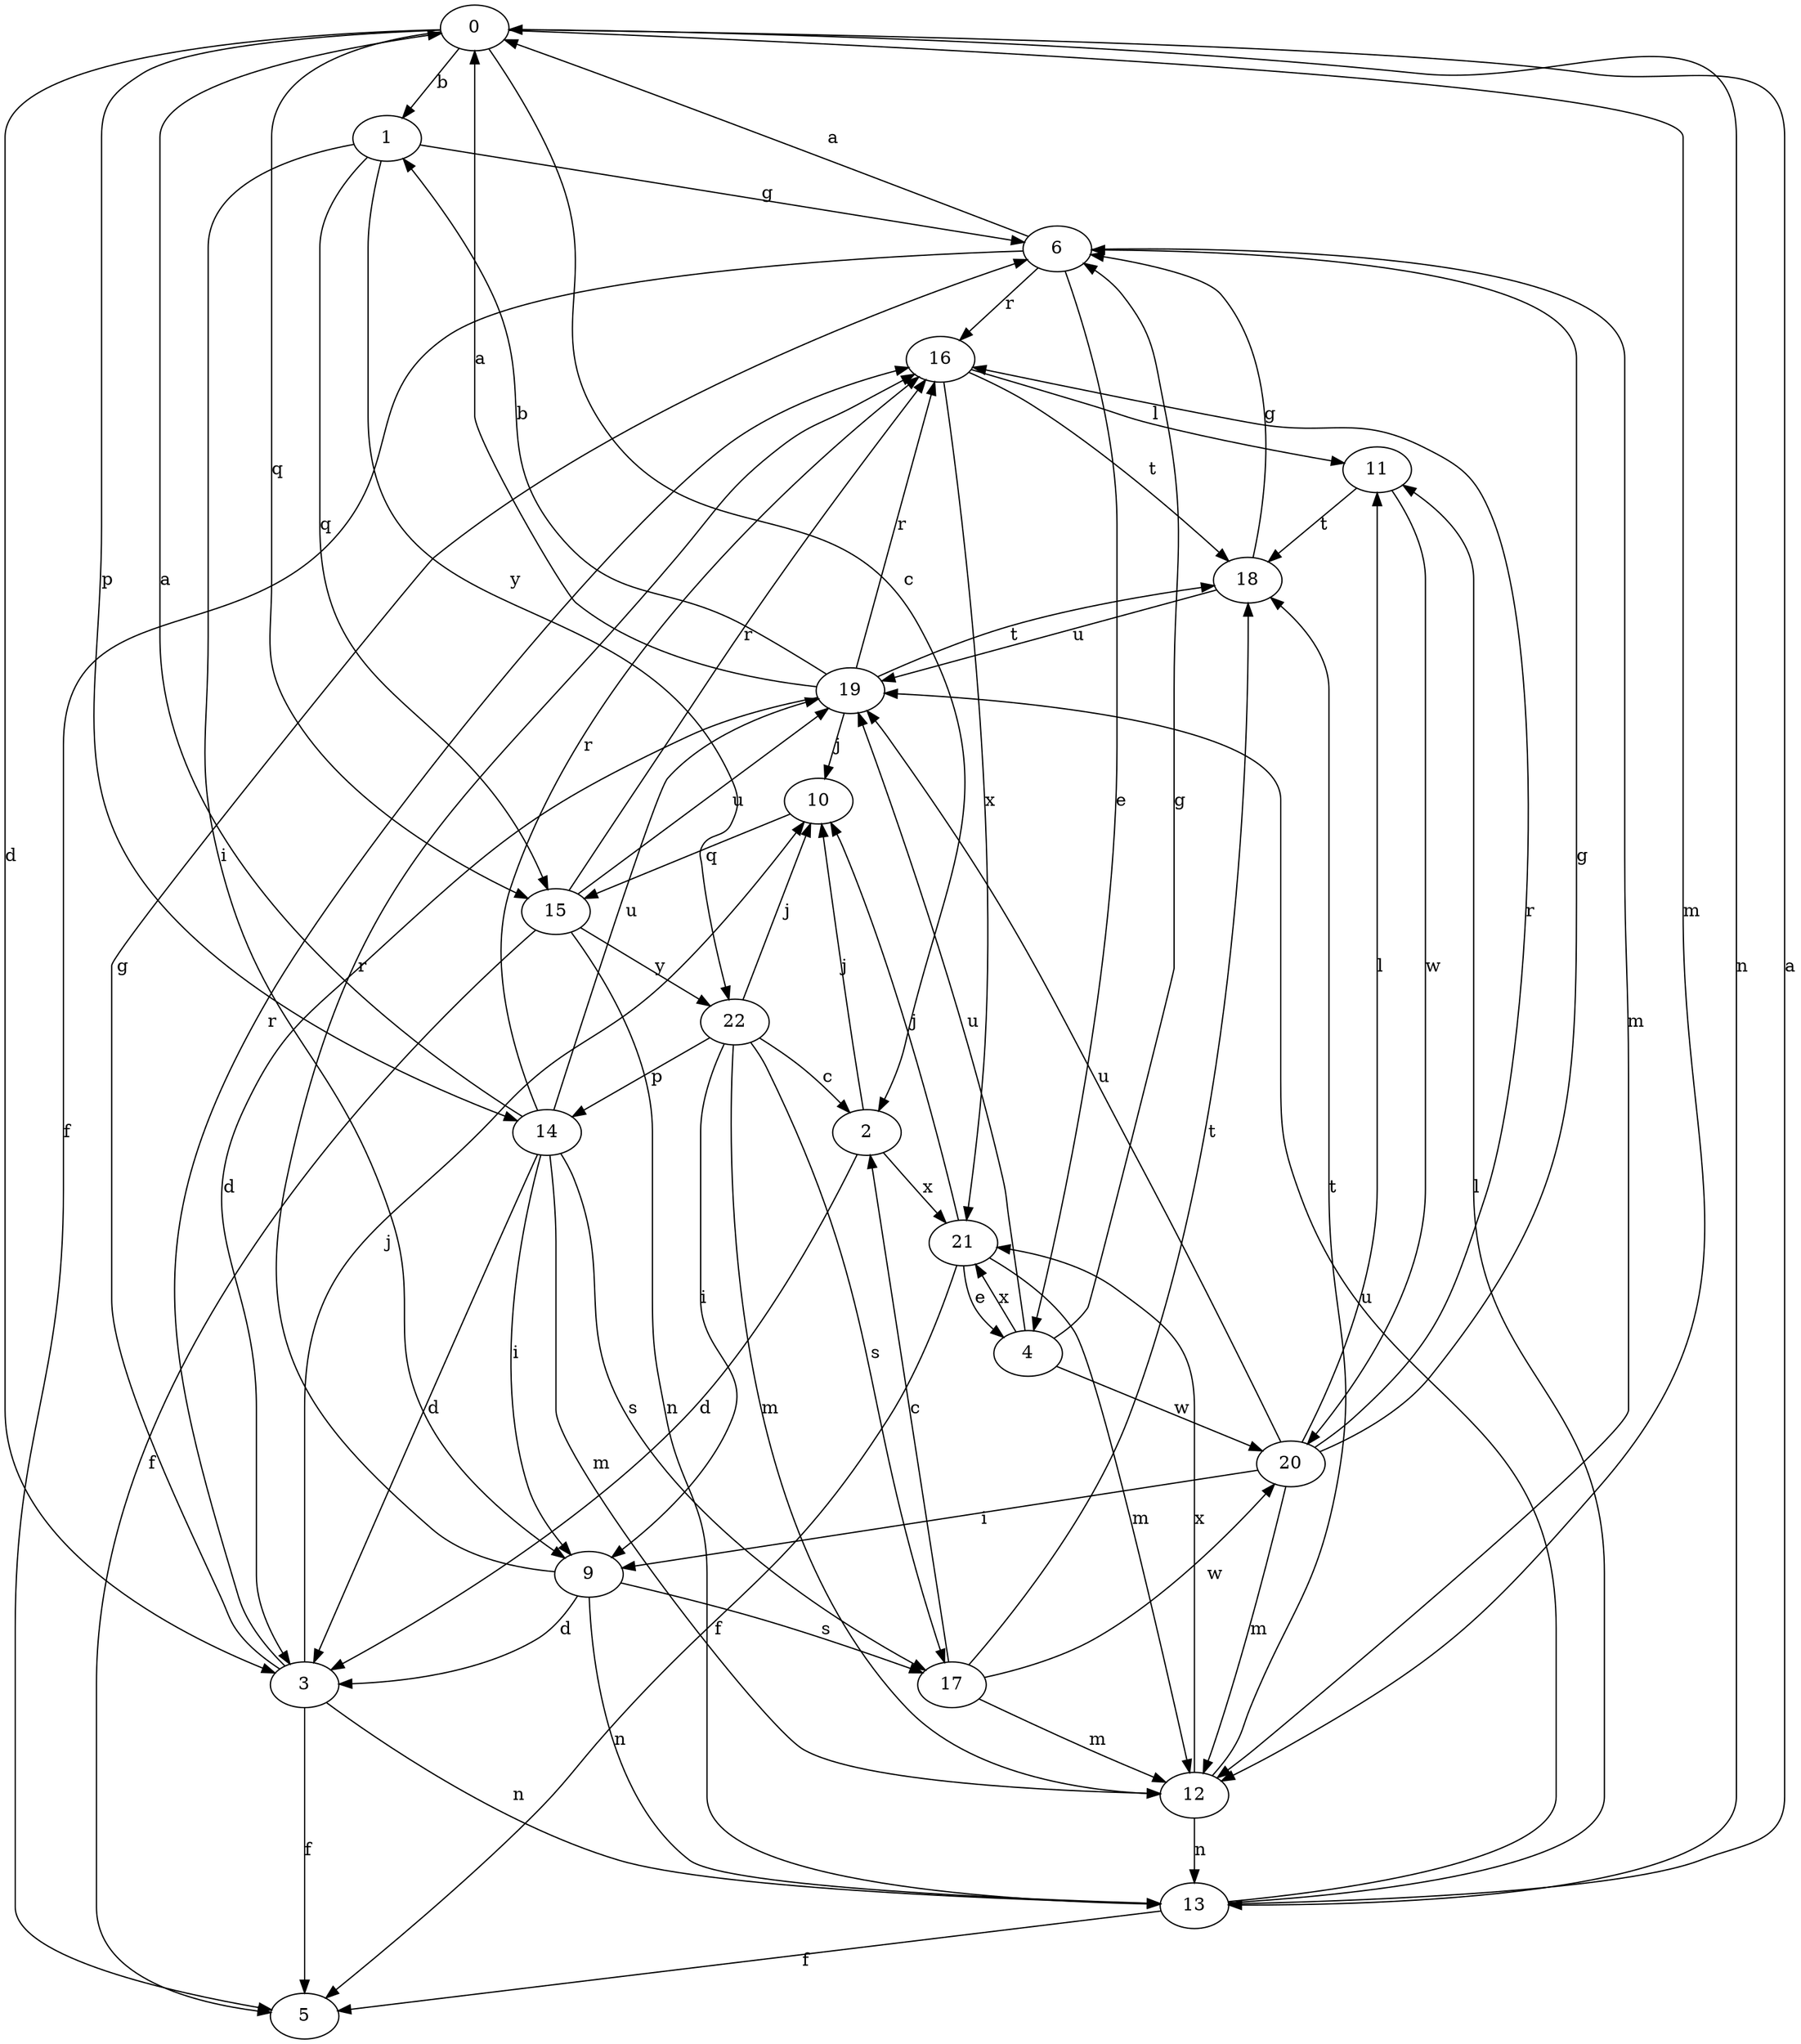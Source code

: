 strict digraph  {
0;
1;
2;
3;
4;
5;
6;
9;
10;
11;
12;
13;
14;
15;
16;
17;
18;
19;
20;
21;
22;
0 -> 1  [label=b];
0 -> 2  [label=c];
0 -> 3  [label=d];
0 -> 12  [label=m];
0 -> 13  [label=n];
0 -> 14  [label=p];
0 -> 15  [label=q];
1 -> 6  [label=g];
1 -> 9  [label=i];
1 -> 15  [label=q];
1 -> 22  [label=y];
2 -> 3  [label=d];
2 -> 10  [label=j];
2 -> 21  [label=x];
3 -> 5  [label=f];
3 -> 6  [label=g];
3 -> 10  [label=j];
3 -> 13  [label=n];
3 -> 16  [label=r];
4 -> 6  [label=g];
4 -> 19  [label=u];
4 -> 20  [label=w];
4 -> 21  [label=x];
6 -> 0  [label=a];
6 -> 4  [label=e];
6 -> 5  [label=f];
6 -> 12  [label=m];
6 -> 16  [label=r];
9 -> 3  [label=d];
9 -> 13  [label=n];
9 -> 16  [label=r];
9 -> 17  [label=s];
10 -> 15  [label=q];
11 -> 18  [label=t];
11 -> 20  [label=w];
12 -> 13  [label=n];
12 -> 18  [label=t];
12 -> 21  [label=x];
13 -> 0  [label=a];
13 -> 5  [label=f];
13 -> 11  [label=l];
13 -> 19  [label=u];
14 -> 0  [label=a];
14 -> 3  [label=d];
14 -> 9  [label=i];
14 -> 12  [label=m];
14 -> 16  [label=r];
14 -> 17  [label=s];
14 -> 19  [label=u];
15 -> 5  [label=f];
15 -> 13  [label=n];
15 -> 16  [label=r];
15 -> 19  [label=u];
15 -> 22  [label=y];
16 -> 11  [label=l];
16 -> 18  [label=t];
16 -> 21  [label=x];
17 -> 2  [label=c];
17 -> 12  [label=m];
17 -> 18  [label=t];
17 -> 20  [label=w];
18 -> 6  [label=g];
18 -> 19  [label=u];
19 -> 0  [label=a];
19 -> 1  [label=b];
19 -> 3  [label=d];
19 -> 10  [label=j];
19 -> 16  [label=r];
19 -> 18  [label=t];
20 -> 6  [label=g];
20 -> 9  [label=i];
20 -> 11  [label=l];
20 -> 12  [label=m];
20 -> 16  [label=r];
20 -> 19  [label=u];
21 -> 4  [label=e];
21 -> 5  [label=f];
21 -> 10  [label=j];
21 -> 12  [label=m];
22 -> 2  [label=c];
22 -> 9  [label=i];
22 -> 10  [label=j];
22 -> 12  [label=m];
22 -> 14  [label=p];
22 -> 17  [label=s];
}
